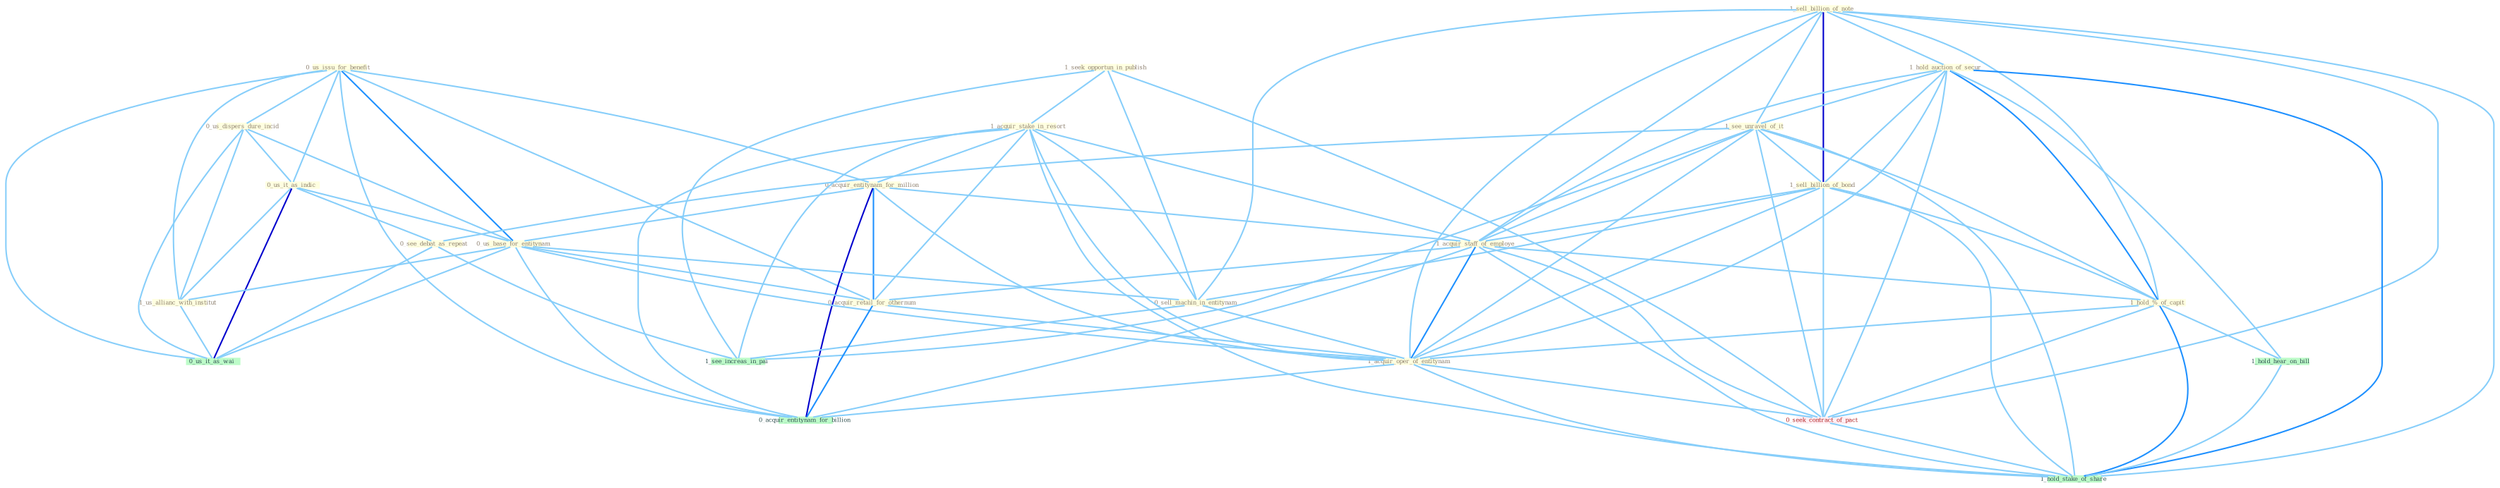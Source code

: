 Graph G{ 
    node
    [shape=polygon,style=filled,width=.5,height=.06,color="#BDFCC9",fixedsize=true,fontsize=4,
    fontcolor="#2f4f4f"];
    {node
    [color="#ffffe0", fontcolor="#8b7d6b"] "0_us_issu_for_benefit " "0_us_dispers_dure_incid " "1_seek_opportun_in_publish " "1_acquir_stake_in_resort " "0_us_it_as_indic " "0_acquir_entitynam_for_million " "0_us_base_for_entitynam " "1_sell_billion_of_note " "1_hold_auction_of_secur " "1_see_unravel_of_it " "1_sell_billion_of_bond " "1_acquir_staff_of_employe " "0_see_debat_as_repeat " "1_us_allianc_with_institut " "0_sell_machin_in_entitynam " "0_acquir_retail_for_othernum " "1_hold_%_of_capit " "1_acquir_oper_of_entitynam "}
{node [color="#fff0f5", fontcolor="#b22222"] "0_seek_contract_of_pact "}
edge [color="#B0E2FF"];

	"0_us_issu_for_benefit " -- "0_us_dispers_dure_incid " [w="1", color="#87cefa" ];
	"0_us_issu_for_benefit " -- "0_us_it_as_indic " [w="1", color="#87cefa" ];
	"0_us_issu_for_benefit " -- "0_acquir_entitynam_for_million " [w="1", color="#87cefa" ];
	"0_us_issu_for_benefit " -- "0_us_base_for_entitynam " [w="2", color="#1e90ff" , len=0.8];
	"0_us_issu_for_benefit " -- "1_us_allianc_with_institut " [w="1", color="#87cefa" ];
	"0_us_issu_for_benefit " -- "0_acquir_retail_for_othernum " [w="1", color="#87cefa" ];
	"0_us_issu_for_benefit " -- "0_us_it_as_wai " [w="1", color="#87cefa" ];
	"0_us_issu_for_benefit " -- "0_acquir_entitynam_for_billion " [w="1", color="#87cefa" ];
	"0_us_dispers_dure_incid " -- "0_us_it_as_indic " [w="1", color="#87cefa" ];
	"0_us_dispers_dure_incid " -- "0_us_base_for_entitynam " [w="1", color="#87cefa" ];
	"0_us_dispers_dure_incid " -- "1_us_allianc_with_institut " [w="1", color="#87cefa" ];
	"0_us_dispers_dure_incid " -- "0_us_it_as_wai " [w="1", color="#87cefa" ];
	"1_seek_opportun_in_publish " -- "1_acquir_stake_in_resort " [w="1", color="#87cefa" ];
	"1_seek_opportun_in_publish " -- "0_sell_machin_in_entitynam " [w="1", color="#87cefa" ];
	"1_seek_opportun_in_publish " -- "0_seek_contract_of_pact " [w="1", color="#87cefa" ];
	"1_seek_opportun_in_publish " -- "1_see_increas_in_pai " [w="1", color="#87cefa" ];
	"1_acquir_stake_in_resort " -- "0_acquir_entitynam_for_million " [w="1", color="#87cefa" ];
	"1_acquir_stake_in_resort " -- "1_acquir_staff_of_employe " [w="1", color="#87cefa" ];
	"1_acquir_stake_in_resort " -- "0_sell_machin_in_entitynam " [w="1", color="#87cefa" ];
	"1_acquir_stake_in_resort " -- "0_acquir_retail_for_othernum " [w="1", color="#87cefa" ];
	"1_acquir_stake_in_resort " -- "1_acquir_oper_of_entitynam " [w="1", color="#87cefa" ];
	"1_acquir_stake_in_resort " -- "0_acquir_entitynam_for_billion " [w="1", color="#87cefa" ];
	"1_acquir_stake_in_resort " -- "1_see_increas_in_pai " [w="1", color="#87cefa" ];
	"1_acquir_stake_in_resort " -- "1_hold_stake_of_share " [w="1", color="#87cefa" ];
	"0_us_it_as_indic " -- "0_us_base_for_entitynam " [w="1", color="#87cefa" ];
	"0_us_it_as_indic " -- "0_see_debat_as_repeat " [w="1", color="#87cefa" ];
	"0_us_it_as_indic " -- "1_us_allianc_with_institut " [w="1", color="#87cefa" ];
	"0_us_it_as_indic " -- "0_us_it_as_wai " [w="3", color="#0000cd" , len=0.6];
	"0_acquir_entitynam_for_million " -- "0_us_base_for_entitynam " [w="1", color="#87cefa" ];
	"0_acquir_entitynam_for_million " -- "1_acquir_staff_of_employe " [w="1", color="#87cefa" ];
	"0_acquir_entitynam_for_million " -- "0_acquir_retail_for_othernum " [w="2", color="#1e90ff" , len=0.8];
	"0_acquir_entitynam_for_million " -- "1_acquir_oper_of_entitynam " [w="1", color="#87cefa" ];
	"0_acquir_entitynam_for_million " -- "0_acquir_entitynam_for_billion " [w="3", color="#0000cd" , len=0.6];
	"0_us_base_for_entitynam " -- "1_us_allianc_with_institut " [w="1", color="#87cefa" ];
	"0_us_base_for_entitynam " -- "0_sell_machin_in_entitynam " [w="1", color="#87cefa" ];
	"0_us_base_for_entitynam " -- "0_acquir_retail_for_othernum " [w="1", color="#87cefa" ];
	"0_us_base_for_entitynam " -- "1_acquir_oper_of_entitynam " [w="1", color="#87cefa" ];
	"0_us_base_for_entitynam " -- "0_us_it_as_wai " [w="1", color="#87cefa" ];
	"0_us_base_for_entitynam " -- "0_acquir_entitynam_for_billion " [w="1", color="#87cefa" ];
	"1_sell_billion_of_note " -- "1_hold_auction_of_secur " [w="1", color="#87cefa" ];
	"1_sell_billion_of_note " -- "1_see_unravel_of_it " [w="1", color="#87cefa" ];
	"1_sell_billion_of_note " -- "1_sell_billion_of_bond " [w="3", color="#0000cd" , len=0.6];
	"1_sell_billion_of_note " -- "1_acquir_staff_of_employe " [w="1", color="#87cefa" ];
	"1_sell_billion_of_note " -- "0_sell_machin_in_entitynam " [w="1", color="#87cefa" ];
	"1_sell_billion_of_note " -- "1_hold_%_of_capit " [w="1", color="#87cefa" ];
	"1_sell_billion_of_note " -- "1_acquir_oper_of_entitynam " [w="1", color="#87cefa" ];
	"1_sell_billion_of_note " -- "0_seek_contract_of_pact " [w="1", color="#87cefa" ];
	"1_sell_billion_of_note " -- "1_hold_stake_of_share " [w="1", color="#87cefa" ];
	"1_hold_auction_of_secur " -- "1_see_unravel_of_it " [w="1", color="#87cefa" ];
	"1_hold_auction_of_secur " -- "1_sell_billion_of_bond " [w="1", color="#87cefa" ];
	"1_hold_auction_of_secur " -- "1_acquir_staff_of_employe " [w="1", color="#87cefa" ];
	"1_hold_auction_of_secur " -- "1_hold_%_of_capit " [w="2", color="#1e90ff" , len=0.8];
	"1_hold_auction_of_secur " -- "1_acquir_oper_of_entitynam " [w="1", color="#87cefa" ];
	"1_hold_auction_of_secur " -- "0_seek_contract_of_pact " [w="1", color="#87cefa" ];
	"1_hold_auction_of_secur " -- "1_hold_hear_on_bill " [w="1", color="#87cefa" ];
	"1_hold_auction_of_secur " -- "1_hold_stake_of_share " [w="2", color="#1e90ff" , len=0.8];
	"1_see_unravel_of_it " -- "1_sell_billion_of_bond " [w="1", color="#87cefa" ];
	"1_see_unravel_of_it " -- "1_acquir_staff_of_employe " [w="1", color="#87cefa" ];
	"1_see_unravel_of_it " -- "0_see_debat_as_repeat " [w="1", color="#87cefa" ];
	"1_see_unravel_of_it " -- "1_hold_%_of_capit " [w="1", color="#87cefa" ];
	"1_see_unravel_of_it " -- "1_acquir_oper_of_entitynam " [w="1", color="#87cefa" ];
	"1_see_unravel_of_it " -- "0_seek_contract_of_pact " [w="1", color="#87cefa" ];
	"1_see_unravel_of_it " -- "1_see_increas_in_pai " [w="1", color="#87cefa" ];
	"1_see_unravel_of_it " -- "1_hold_stake_of_share " [w="1", color="#87cefa" ];
	"1_sell_billion_of_bond " -- "1_acquir_staff_of_employe " [w="1", color="#87cefa" ];
	"1_sell_billion_of_bond " -- "0_sell_machin_in_entitynam " [w="1", color="#87cefa" ];
	"1_sell_billion_of_bond " -- "1_hold_%_of_capit " [w="1", color="#87cefa" ];
	"1_sell_billion_of_bond " -- "1_acquir_oper_of_entitynam " [w="1", color="#87cefa" ];
	"1_sell_billion_of_bond " -- "0_seek_contract_of_pact " [w="1", color="#87cefa" ];
	"1_sell_billion_of_bond " -- "1_hold_stake_of_share " [w="1", color="#87cefa" ];
	"1_acquir_staff_of_employe " -- "0_acquir_retail_for_othernum " [w="1", color="#87cefa" ];
	"1_acquir_staff_of_employe " -- "1_hold_%_of_capit " [w="1", color="#87cefa" ];
	"1_acquir_staff_of_employe " -- "1_acquir_oper_of_entitynam " [w="2", color="#1e90ff" , len=0.8];
	"1_acquir_staff_of_employe " -- "0_seek_contract_of_pact " [w="1", color="#87cefa" ];
	"1_acquir_staff_of_employe " -- "0_acquir_entitynam_for_billion " [w="1", color="#87cefa" ];
	"1_acquir_staff_of_employe " -- "1_hold_stake_of_share " [w="1", color="#87cefa" ];
	"0_see_debat_as_repeat " -- "0_us_it_as_wai " [w="1", color="#87cefa" ];
	"0_see_debat_as_repeat " -- "1_see_increas_in_pai " [w="1", color="#87cefa" ];
	"1_us_allianc_with_institut " -- "0_us_it_as_wai " [w="1", color="#87cefa" ];
	"0_sell_machin_in_entitynam " -- "1_acquir_oper_of_entitynam " [w="1", color="#87cefa" ];
	"0_sell_machin_in_entitynam " -- "1_see_increas_in_pai " [w="1", color="#87cefa" ];
	"0_acquir_retail_for_othernum " -- "1_acquir_oper_of_entitynam " [w="1", color="#87cefa" ];
	"0_acquir_retail_for_othernum " -- "0_acquir_entitynam_for_billion " [w="2", color="#1e90ff" , len=0.8];
	"1_hold_%_of_capit " -- "1_acquir_oper_of_entitynam " [w="1", color="#87cefa" ];
	"1_hold_%_of_capit " -- "0_seek_contract_of_pact " [w="1", color="#87cefa" ];
	"1_hold_%_of_capit " -- "1_hold_hear_on_bill " [w="1", color="#87cefa" ];
	"1_hold_%_of_capit " -- "1_hold_stake_of_share " [w="2", color="#1e90ff" , len=0.8];
	"1_acquir_oper_of_entitynam " -- "0_seek_contract_of_pact " [w="1", color="#87cefa" ];
	"1_acquir_oper_of_entitynam " -- "0_acquir_entitynam_for_billion " [w="1", color="#87cefa" ];
	"1_acquir_oper_of_entitynam " -- "1_hold_stake_of_share " [w="1", color="#87cefa" ];
	"0_seek_contract_of_pact " -- "1_hold_stake_of_share " [w="1", color="#87cefa" ];
	"1_hold_hear_on_bill " -- "1_hold_stake_of_share " [w="1", color="#87cefa" ];
}